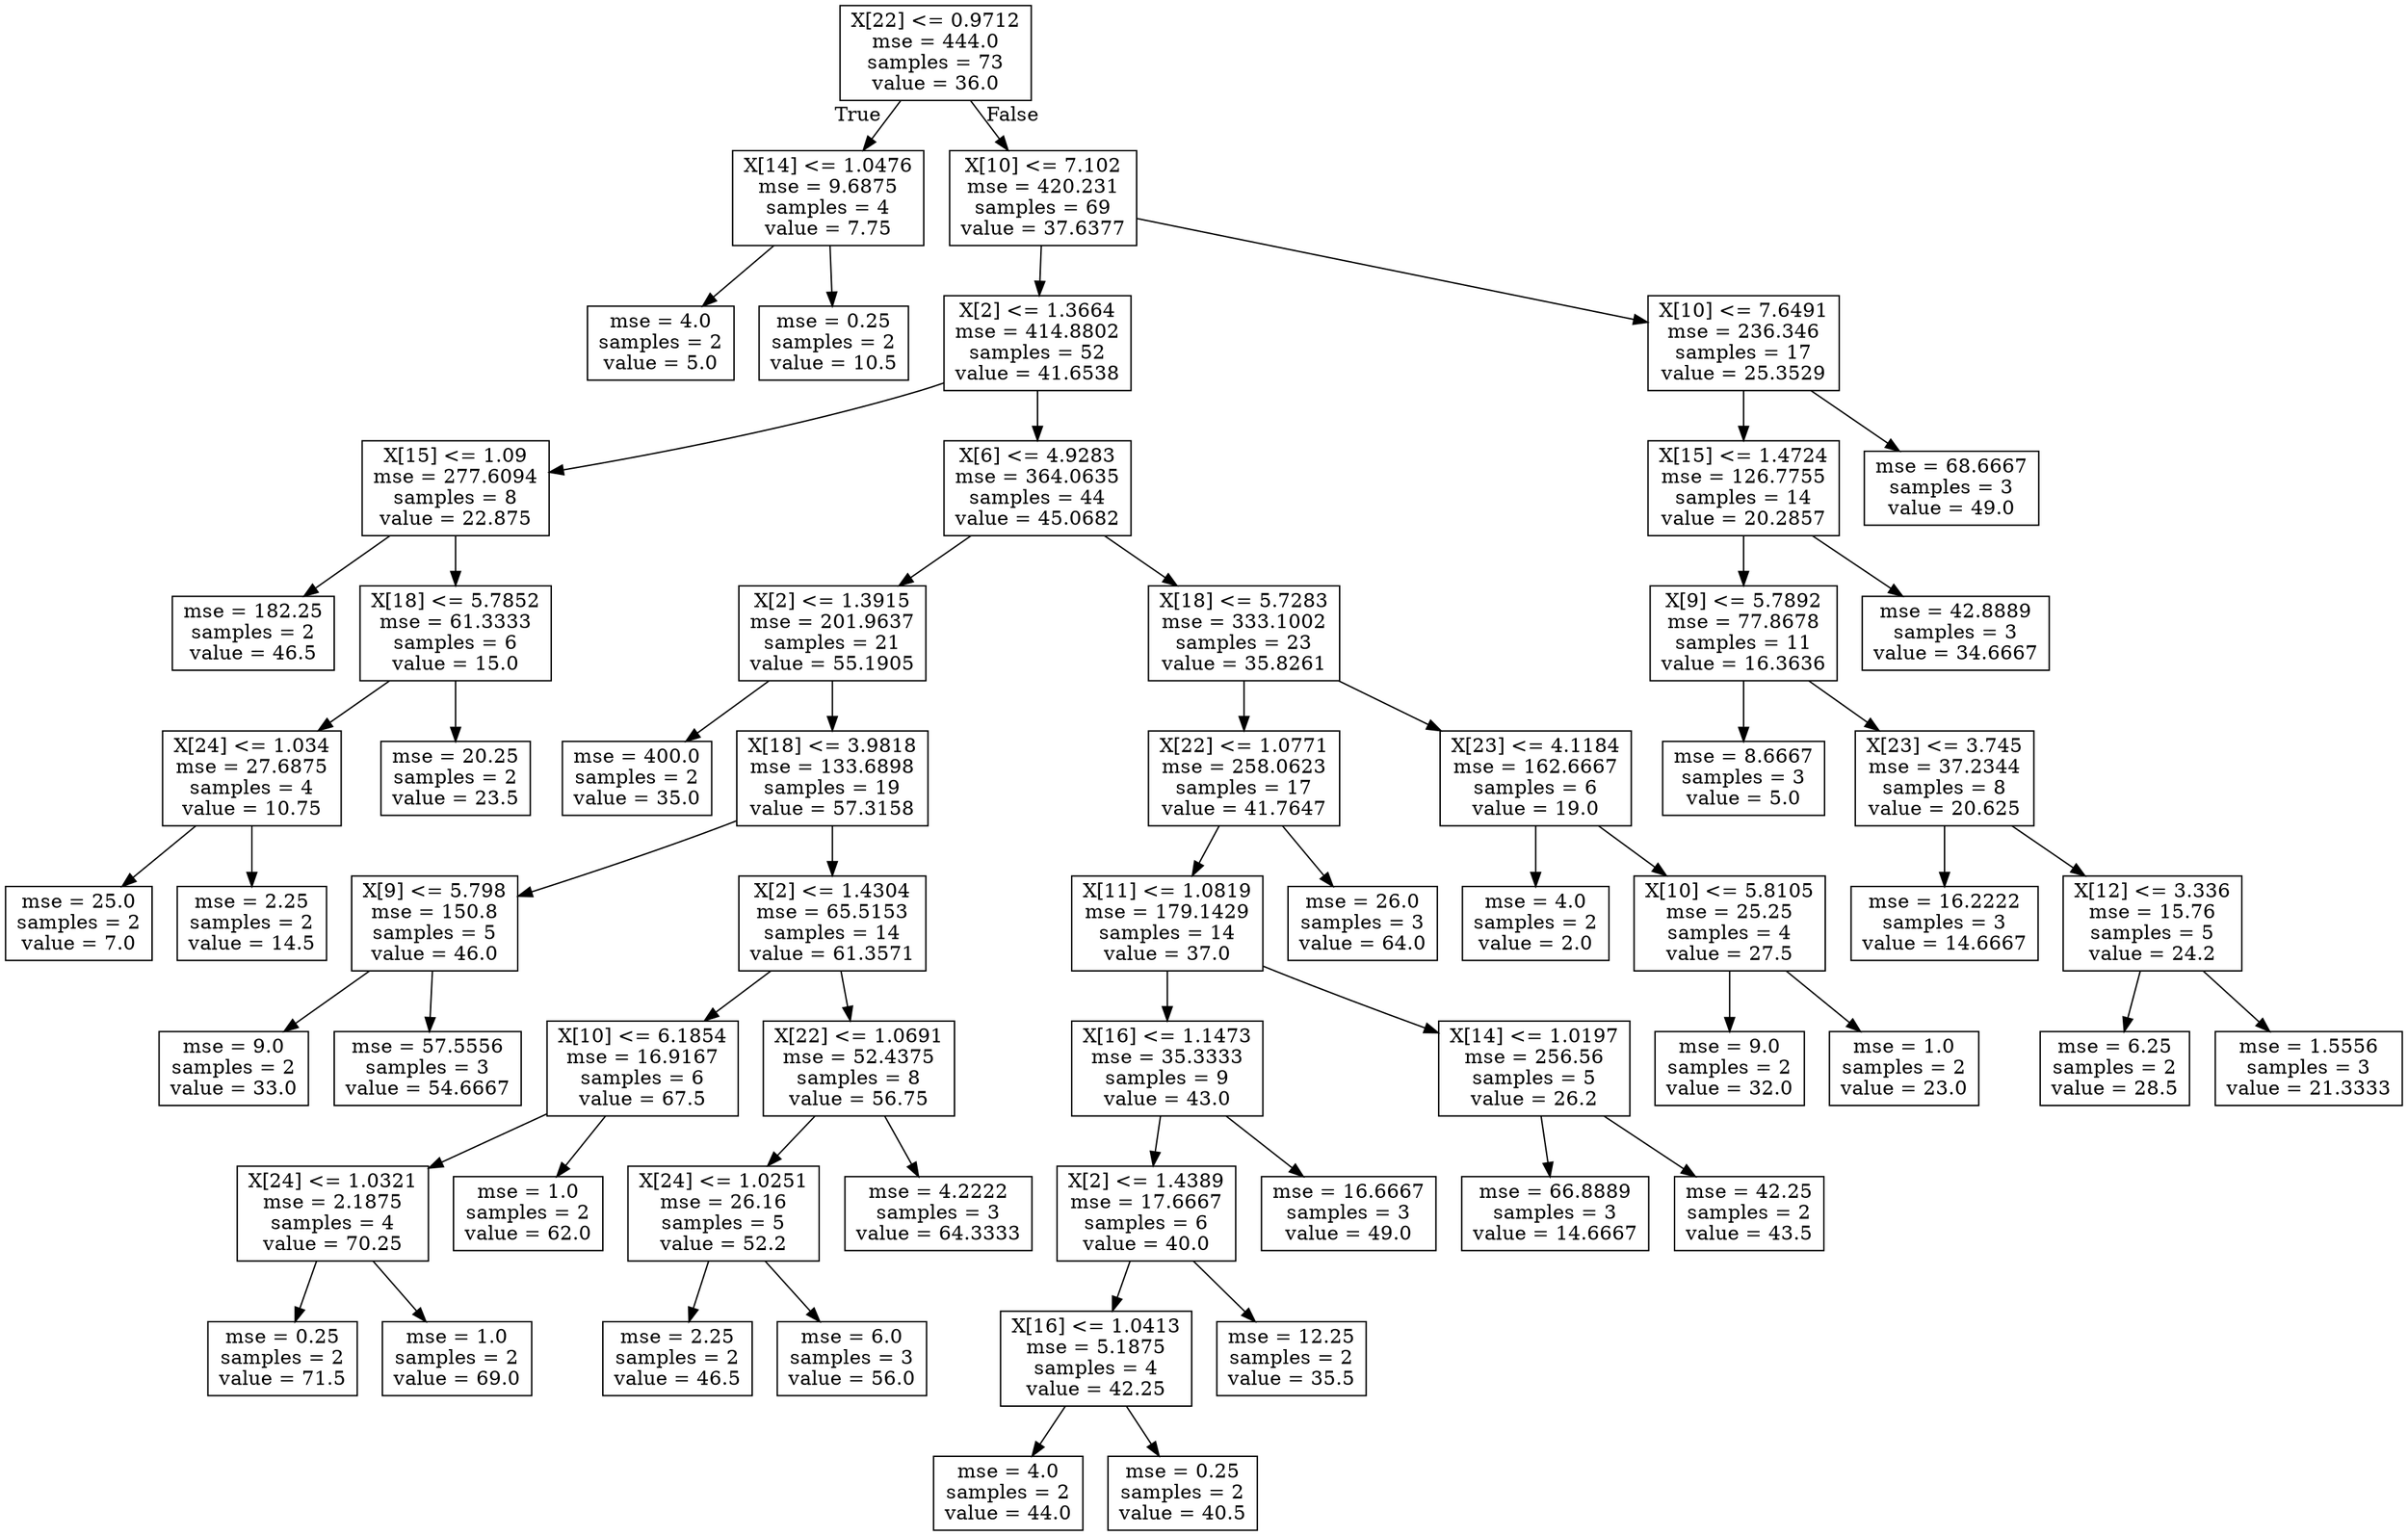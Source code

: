 digraph Tree {
node [shape=box] ;
0 [label="X[22] <= 0.9712\nmse = 444.0\nsamples = 73\nvalue = 36.0"] ;
1 [label="X[14] <= 1.0476\nmse = 9.6875\nsamples = 4\nvalue = 7.75"] ;
0 -> 1 [labeldistance=2.5, labelangle=45, headlabel="True"] ;
2 [label="mse = 4.0\nsamples = 2\nvalue = 5.0"] ;
1 -> 2 ;
3 [label="mse = 0.25\nsamples = 2\nvalue = 10.5"] ;
1 -> 3 ;
4 [label="X[10] <= 7.102\nmse = 420.231\nsamples = 69\nvalue = 37.6377"] ;
0 -> 4 [labeldistance=2.5, labelangle=-45, headlabel="False"] ;
5 [label="X[2] <= 1.3664\nmse = 414.8802\nsamples = 52\nvalue = 41.6538"] ;
4 -> 5 ;
6 [label="X[15] <= 1.09\nmse = 277.6094\nsamples = 8\nvalue = 22.875"] ;
5 -> 6 ;
7 [label="mse = 182.25\nsamples = 2\nvalue = 46.5"] ;
6 -> 7 ;
8 [label="X[18] <= 5.7852\nmse = 61.3333\nsamples = 6\nvalue = 15.0"] ;
6 -> 8 ;
9 [label="X[24] <= 1.034\nmse = 27.6875\nsamples = 4\nvalue = 10.75"] ;
8 -> 9 ;
10 [label="mse = 25.0\nsamples = 2\nvalue = 7.0"] ;
9 -> 10 ;
11 [label="mse = 2.25\nsamples = 2\nvalue = 14.5"] ;
9 -> 11 ;
12 [label="mse = 20.25\nsamples = 2\nvalue = 23.5"] ;
8 -> 12 ;
13 [label="X[6] <= 4.9283\nmse = 364.0635\nsamples = 44\nvalue = 45.0682"] ;
5 -> 13 ;
14 [label="X[2] <= 1.3915\nmse = 201.9637\nsamples = 21\nvalue = 55.1905"] ;
13 -> 14 ;
15 [label="mse = 400.0\nsamples = 2\nvalue = 35.0"] ;
14 -> 15 ;
16 [label="X[18] <= 3.9818\nmse = 133.6898\nsamples = 19\nvalue = 57.3158"] ;
14 -> 16 ;
17 [label="X[9] <= 5.798\nmse = 150.8\nsamples = 5\nvalue = 46.0"] ;
16 -> 17 ;
18 [label="mse = 9.0\nsamples = 2\nvalue = 33.0"] ;
17 -> 18 ;
19 [label="mse = 57.5556\nsamples = 3\nvalue = 54.6667"] ;
17 -> 19 ;
20 [label="X[2] <= 1.4304\nmse = 65.5153\nsamples = 14\nvalue = 61.3571"] ;
16 -> 20 ;
21 [label="X[10] <= 6.1854\nmse = 16.9167\nsamples = 6\nvalue = 67.5"] ;
20 -> 21 ;
22 [label="X[24] <= 1.0321\nmse = 2.1875\nsamples = 4\nvalue = 70.25"] ;
21 -> 22 ;
23 [label="mse = 0.25\nsamples = 2\nvalue = 71.5"] ;
22 -> 23 ;
24 [label="mse = 1.0\nsamples = 2\nvalue = 69.0"] ;
22 -> 24 ;
25 [label="mse = 1.0\nsamples = 2\nvalue = 62.0"] ;
21 -> 25 ;
26 [label="X[22] <= 1.0691\nmse = 52.4375\nsamples = 8\nvalue = 56.75"] ;
20 -> 26 ;
27 [label="X[24] <= 1.0251\nmse = 26.16\nsamples = 5\nvalue = 52.2"] ;
26 -> 27 ;
28 [label="mse = 2.25\nsamples = 2\nvalue = 46.5"] ;
27 -> 28 ;
29 [label="mse = 6.0\nsamples = 3\nvalue = 56.0"] ;
27 -> 29 ;
30 [label="mse = 4.2222\nsamples = 3\nvalue = 64.3333"] ;
26 -> 30 ;
31 [label="X[18] <= 5.7283\nmse = 333.1002\nsamples = 23\nvalue = 35.8261"] ;
13 -> 31 ;
32 [label="X[22] <= 1.0771\nmse = 258.0623\nsamples = 17\nvalue = 41.7647"] ;
31 -> 32 ;
33 [label="X[11] <= 1.0819\nmse = 179.1429\nsamples = 14\nvalue = 37.0"] ;
32 -> 33 ;
34 [label="X[16] <= 1.1473\nmse = 35.3333\nsamples = 9\nvalue = 43.0"] ;
33 -> 34 ;
35 [label="X[2] <= 1.4389\nmse = 17.6667\nsamples = 6\nvalue = 40.0"] ;
34 -> 35 ;
36 [label="X[16] <= 1.0413\nmse = 5.1875\nsamples = 4\nvalue = 42.25"] ;
35 -> 36 ;
37 [label="mse = 4.0\nsamples = 2\nvalue = 44.0"] ;
36 -> 37 ;
38 [label="mse = 0.25\nsamples = 2\nvalue = 40.5"] ;
36 -> 38 ;
39 [label="mse = 12.25\nsamples = 2\nvalue = 35.5"] ;
35 -> 39 ;
40 [label="mse = 16.6667\nsamples = 3\nvalue = 49.0"] ;
34 -> 40 ;
41 [label="X[14] <= 1.0197\nmse = 256.56\nsamples = 5\nvalue = 26.2"] ;
33 -> 41 ;
42 [label="mse = 66.8889\nsamples = 3\nvalue = 14.6667"] ;
41 -> 42 ;
43 [label="mse = 42.25\nsamples = 2\nvalue = 43.5"] ;
41 -> 43 ;
44 [label="mse = 26.0\nsamples = 3\nvalue = 64.0"] ;
32 -> 44 ;
45 [label="X[23] <= 4.1184\nmse = 162.6667\nsamples = 6\nvalue = 19.0"] ;
31 -> 45 ;
46 [label="mse = 4.0\nsamples = 2\nvalue = 2.0"] ;
45 -> 46 ;
47 [label="X[10] <= 5.8105\nmse = 25.25\nsamples = 4\nvalue = 27.5"] ;
45 -> 47 ;
48 [label="mse = 9.0\nsamples = 2\nvalue = 32.0"] ;
47 -> 48 ;
49 [label="mse = 1.0\nsamples = 2\nvalue = 23.0"] ;
47 -> 49 ;
50 [label="X[10] <= 7.6491\nmse = 236.346\nsamples = 17\nvalue = 25.3529"] ;
4 -> 50 ;
51 [label="X[15] <= 1.4724\nmse = 126.7755\nsamples = 14\nvalue = 20.2857"] ;
50 -> 51 ;
52 [label="X[9] <= 5.7892\nmse = 77.8678\nsamples = 11\nvalue = 16.3636"] ;
51 -> 52 ;
53 [label="mse = 8.6667\nsamples = 3\nvalue = 5.0"] ;
52 -> 53 ;
54 [label="X[23] <= 3.745\nmse = 37.2344\nsamples = 8\nvalue = 20.625"] ;
52 -> 54 ;
55 [label="mse = 16.2222\nsamples = 3\nvalue = 14.6667"] ;
54 -> 55 ;
56 [label="X[12] <= 3.336\nmse = 15.76\nsamples = 5\nvalue = 24.2"] ;
54 -> 56 ;
57 [label="mse = 6.25\nsamples = 2\nvalue = 28.5"] ;
56 -> 57 ;
58 [label="mse = 1.5556\nsamples = 3\nvalue = 21.3333"] ;
56 -> 58 ;
59 [label="mse = 42.8889\nsamples = 3\nvalue = 34.6667"] ;
51 -> 59 ;
60 [label="mse = 68.6667\nsamples = 3\nvalue = 49.0"] ;
50 -> 60 ;
}